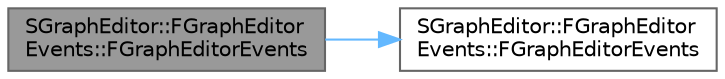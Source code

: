 digraph "SGraphEditor::FGraphEditorEvents::FGraphEditorEvents"
{
 // INTERACTIVE_SVG=YES
 // LATEX_PDF_SIZE
  bgcolor="transparent";
  edge [fontname=Helvetica,fontsize=10,labelfontname=Helvetica,labelfontsize=10];
  node [fontname=Helvetica,fontsize=10,shape=box,height=0.2,width=0.4];
  rankdir="LR";
  Node1 [id="Node000001",label="SGraphEditor::FGraphEditor\lEvents::FGraphEditorEvents",height=0.2,width=0.4,color="gray40", fillcolor="grey60", style="filled", fontcolor="black",tooltip=" "];
  Node1 -> Node2 [id="edge1_Node000001_Node000002",color="steelblue1",style="solid",tooltip=" "];
  Node2 [id="Node000002",label="SGraphEditor::FGraphEditor\lEvents::FGraphEditorEvents",height=0.2,width=0.4,color="grey40", fillcolor="white", style="filled",URL="$df/d60/structSGraphEditor_1_1FGraphEditorEvents.html#ad33b145f6d11473ec466c02f4186f232",tooltip=" "];
}
